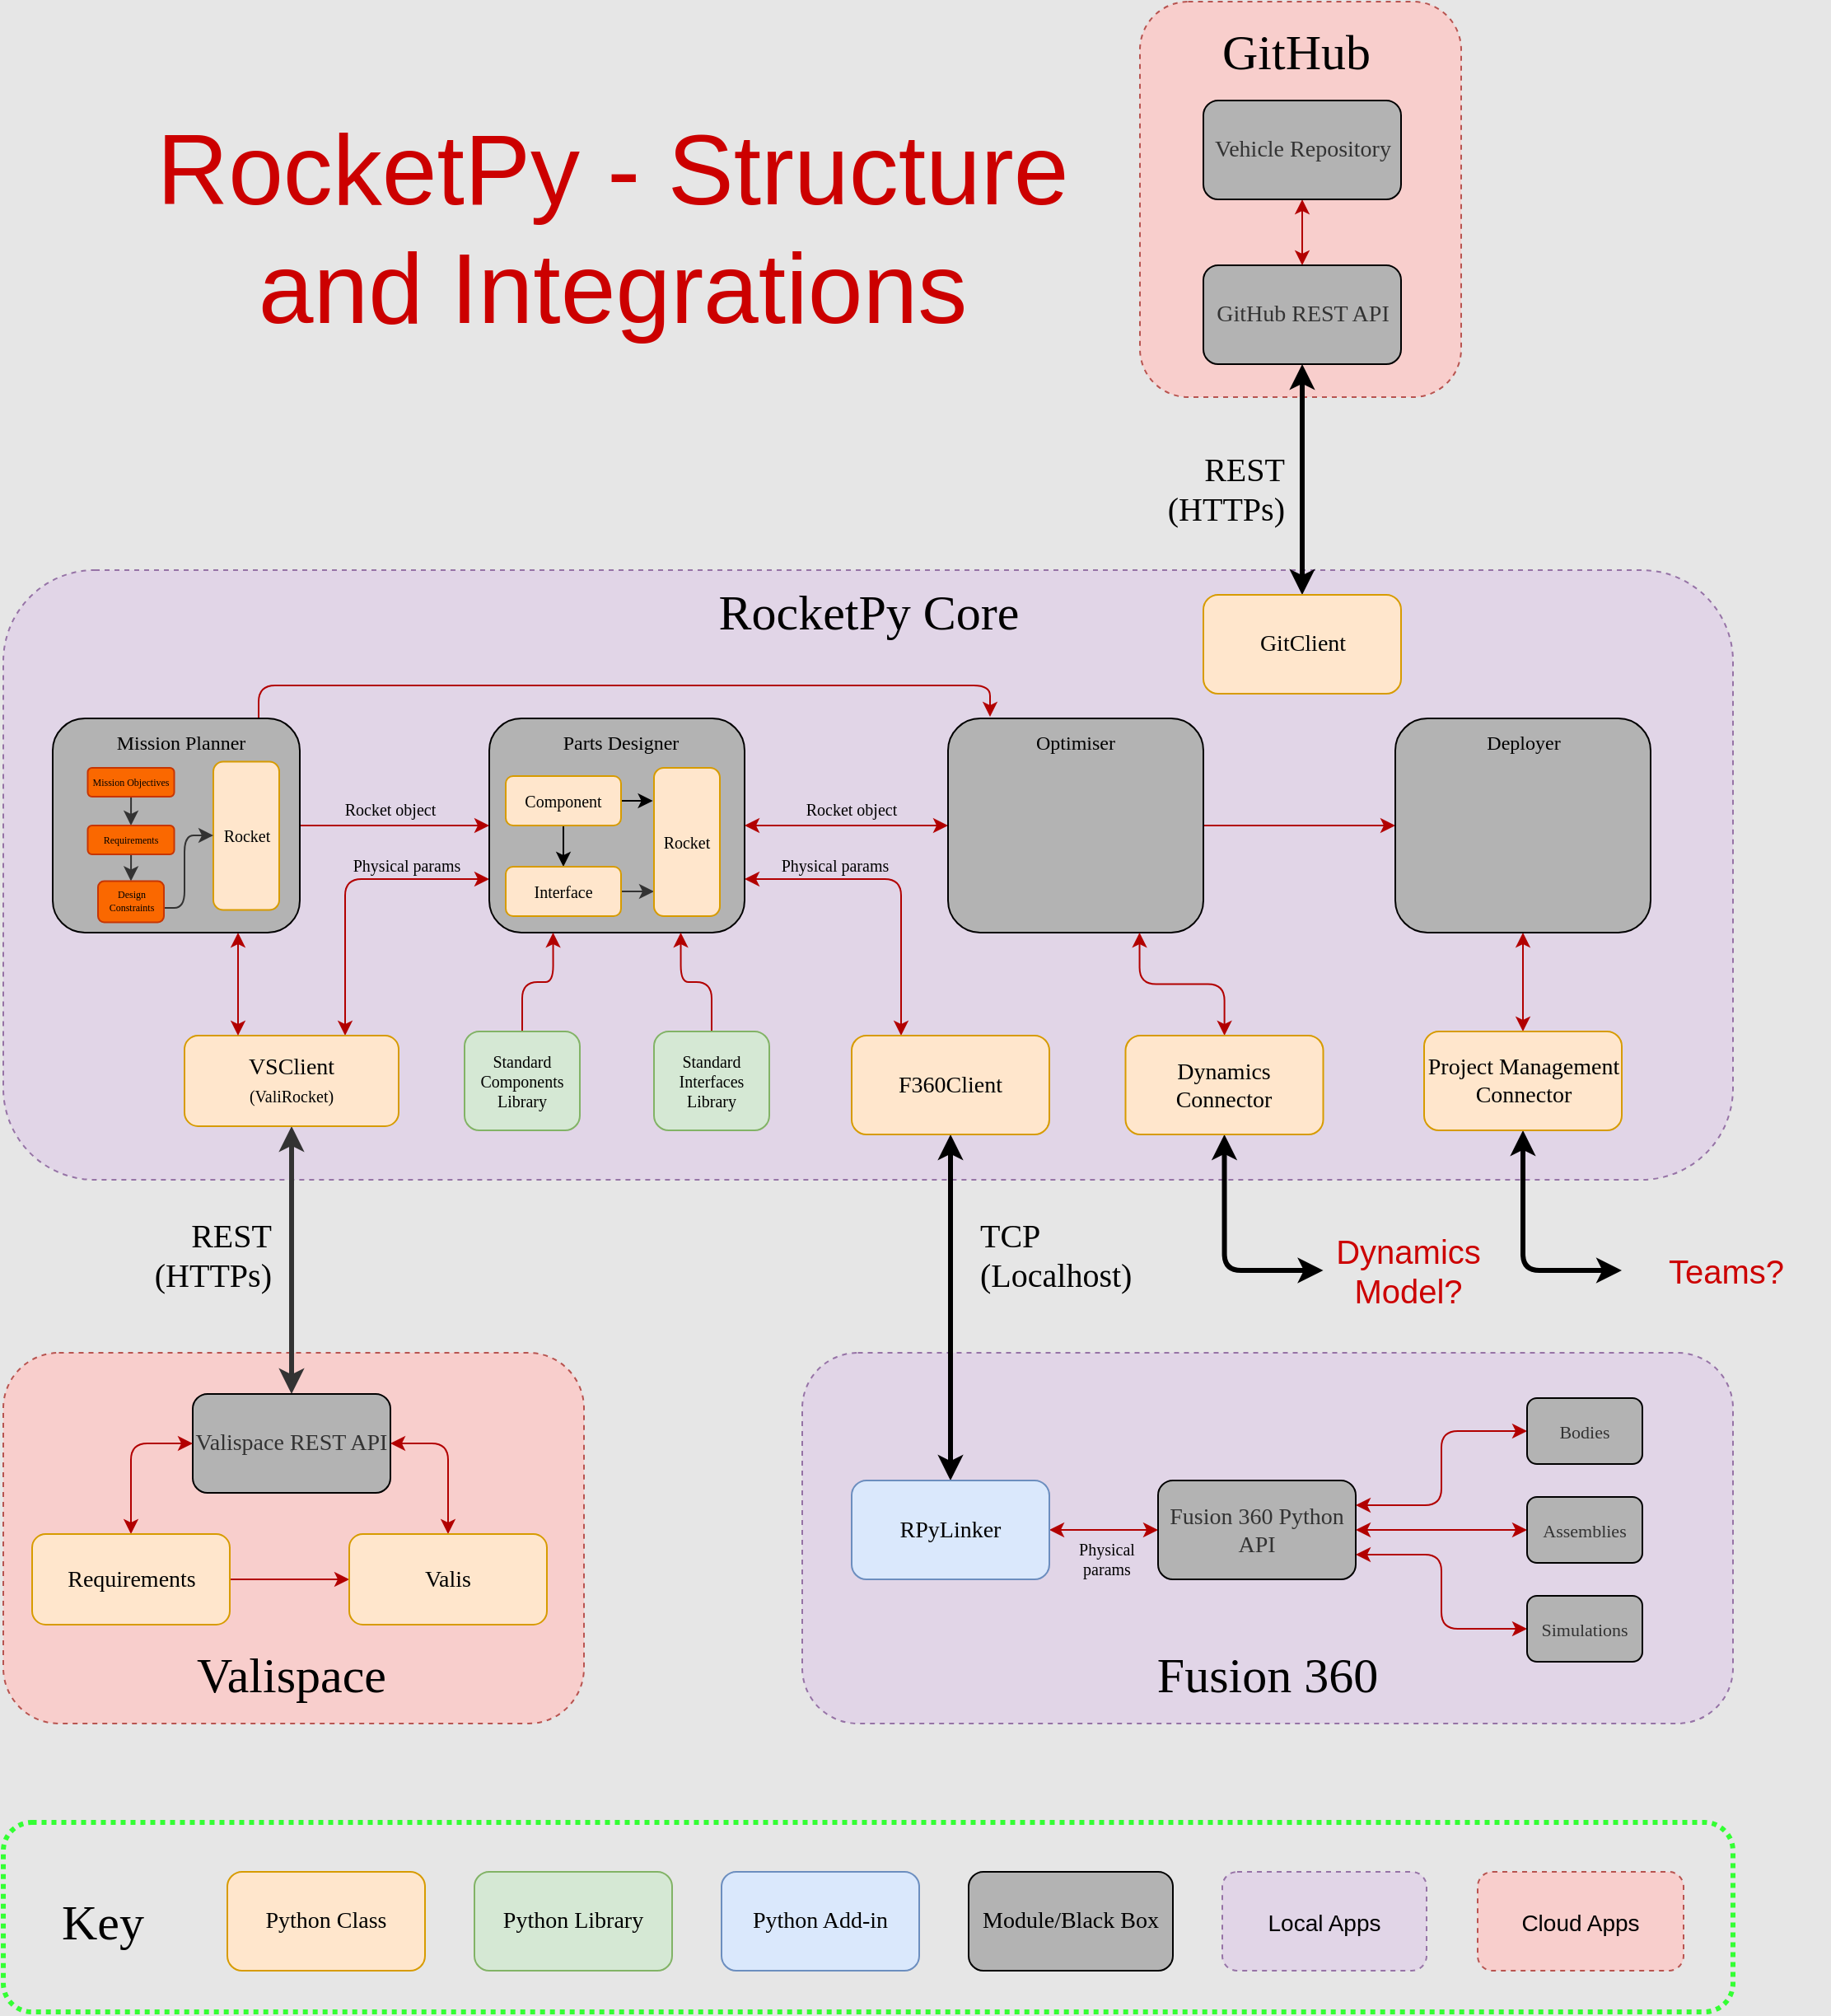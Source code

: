 <mxfile>
    <diagram id="CBhhSlvV4TSZD_NFqNw8" name="Page-1">
        <mxGraphModel dx="1204" dy="574" grid="1" gridSize="5" guides="1" tooltips="1" connect="1" arrows="1" fold="1" page="1" pageScale="1" pageWidth="4681" pageHeight="3300" background="#E6E6E6" math="0" shadow="0">
            <root>
                <mxCell id="0"/>
                <mxCell id="1" parent="0"/>
                <mxCell id="SwX5QnUCMjqNOXKMfuhw-78" value="" style="rounded=1;whiteSpace=wrap;html=1;shadow=0;dashed=1;fontFamily=Verdana;fontSize=10;fillColor=none;strokeWidth=3;dashPattern=1 1;strokeColor=#33FF33;" parent="1" vertex="1">
                    <mxGeometry x="1535" y="1775" width="1050" height="115" as="geometry"/>
                </mxCell>
                <mxCell id="SwX5QnUCMjqNOXKMfuhw-1" value="" style="rounded=1;whiteSpace=wrap;html=1;fillColor=#e1d5e7;shadow=0;strokeColor=#9673a6;dashed=1;" parent="1" vertex="1">
                    <mxGeometry x="1535" y="1015" width="1050" height="370" as="geometry"/>
                </mxCell>
                <mxCell id="SwX5QnUCMjqNOXKMfuhw-2" value="" style="rounded=1;whiteSpace=wrap;html=1;fillColor=#e1d5e7;strokeColor=#9673a6;dashed=1;" parent="1" vertex="1">
                    <mxGeometry x="2020" y="1490" width="565" height="225" as="geometry"/>
                </mxCell>
                <mxCell id="SwX5QnUCMjqNOXKMfuhw-3" value="Fusion 360" style="text;html=1;strokeColor=none;fillColor=none;align=center;verticalAlign=middle;whiteSpace=wrap;rounded=0;fontSize=30;fontFamily=Verdana;" parent="1" vertex="1">
                    <mxGeometry x="2216.25" y="1675" width="172.5" height="20" as="geometry"/>
                </mxCell>
                <mxCell id="SwX5QnUCMjqNOXKMfuhw-4" value="RocketPy Core" style="text;html=1;strokeColor=none;fillColor=none;align=center;verticalAlign=middle;whiteSpace=wrap;rounded=0;fontSize=30;fontFamily=Verdana;" parent="1" vertex="1">
                    <mxGeometry x="1932.5" y="1030" width="255" height="20" as="geometry"/>
                </mxCell>
                <mxCell id="SwX5QnUCMjqNOXKMfuhw-9" style="edgeStyle=orthogonalEdgeStyle;rounded=1;orthogonalLoop=1;jettySize=auto;html=1;fontFamily=Verdana;fontSize=14;startArrow=classic;startFill=1;strokeWidth=3;exitX=0.5;exitY=1;exitDx=0;exitDy=0;entryX=0.5;entryY=0;entryDx=0;entryDy=0;" parent="1" source="SwX5QnUCMjqNOXKMfuhw-7" target="SwX5QnUCMjqNOXKMfuhw-8" edge="1">
                    <mxGeometry relative="1" as="geometry">
                        <Array as="points">
                            <mxPoint x="2110" y="1540"/>
                            <mxPoint x="2110" y="1540"/>
                        </Array>
                    </mxGeometry>
                </mxCell>
                <mxCell id="SwX5QnUCMjqNOXKMfuhw-99" style="edgeStyle=orthogonalEdgeStyle;rounded=1;orthogonalLoop=1;jettySize=auto;html=1;exitX=0.25;exitY=0;exitDx=0;exitDy=0;entryX=1;entryY=0.75;entryDx=0;entryDy=0;fontFamily=Verdana;fontSize=4;startArrow=classic;startFill=1;endArrow=classic;endFill=1;strokeColor=#B20000;strokeWidth=1;fillColor=#e51400;" parent="1" source="SwX5QnUCMjqNOXKMfuhw-7" target="SwX5QnUCMjqNOXKMfuhw-10" edge="1">
                    <mxGeometry relative="1" as="geometry"/>
                </mxCell>
                <mxCell id="SwX5QnUCMjqNOXKMfuhw-7" value="F360Client" style="rounded=1;whiteSpace=wrap;html=1;fontFamily=Verdana;fontSize=14;fillColor=#ffe6cc;strokeColor=#d79b00;" parent="1" vertex="1">
                    <mxGeometry x="2050" y="1297.5" width="120" height="60" as="geometry"/>
                </mxCell>
                <mxCell id="SwX5QnUCMjqNOXKMfuhw-59" style="edgeStyle=orthogonalEdgeStyle;rounded=1;orthogonalLoop=1;jettySize=auto;html=1;entryX=0;entryY=0.5;entryDx=0;entryDy=0;fontFamily=Verdana;fontSize=30;startArrow=classic;startFill=1;endArrow=classic;endFill=1;strokeColor=#B20000;strokeWidth=1;fillColor=#e51400;" parent="1" source="SwX5QnUCMjqNOXKMfuhw-8" target="SwX5QnUCMjqNOXKMfuhw-58" edge="1">
                    <mxGeometry relative="1" as="geometry"/>
                </mxCell>
                <mxCell id="SwX5QnUCMjqNOXKMfuhw-8" value="RPyLinker" style="rounded=1;whiteSpace=wrap;html=1;fontFamily=Verdana;fontSize=14;fillColor=#dae8fc;strokeColor=#6c8ebf;" parent="1" vertex="1">
                    <mxGeometry x="2050" y="1567.5" width="120" height="60" as="geometry"/>
                </mxCell>
                <mxCell id="SwX5QnUCMjqNOXKMfuhw-97" style="edgeStyle=orthogonalEdgeStyle;rounded=1;orthogonalLoop=1;jettySize=auto;html=1;exitX=0;exitY=0.75;exitDx=0;exitDy=0;entryX=0.75;entryY=0;entryDx=0;entryDy=0;fontFamily=Verdana;fontSize=4;startArrow=classic;startFill=1;endArrow=classic;endFill=1;strokeColor=#B20000;strokeWidth=1;fillColor=#e51400;" parent="1" source="SwX5QnUCMjqNOXKMfuhw-10" target="SwX5QnUCMjqNOXKMfuhw-29" edge="1">
                    <mxGeometry relative="1" as="geometry"/>
                </mxCell>
                <mxCell id="SwX5QnUCMjqNOXKMfuhw-10" value="" style="rounded=1;whiteSpace=wrap;html=1;fontFamily=Verdana;fontSize=14;fillColor=#B3B3B3;" parent="1" vertex="1">
                    <mxGeometry x="1830" y="1105" width="155" height="130" as="geometry"/>
                </mxCell>
                <mxCell id="SwX5QnUCMjqNOXKMfuhw-74" style="edgeStyle=orthogonalEdgeStyle;rounded=1;orthogonalLoop=1;jettySize=auto;html=1;entryX=0.25;entryY=1;entryDx=0;entryDy=0;fontFamily=Verdana;fontSize=10;startArrow=none;startFill=0;endArrow=classic;endFill=1;strokeColor=#B20000;strokeWidth=1;fillColor=#e51400;" parent="1" source="SwX5QnUCMjqNOXKMfuhw-12" target="SwX5QnUCMjqNOXKMfuhw-10" edge="1">
                    <mxGeometry relative="1" as="geometry"/>
                </mxCell>
                <mxCell id="SwX5QnUCMjqNOXKMfuhw-12" value="Standard Components Library" style="rounded=1;whiteSpace=wrap;html=1;fontFamily=Verdana;fontSize=10;fillColor=#d5e8d4;strokeColor=#82b366;" parent="1" vertex="1">
                    <mxGeometry x="1815" y="1295" width="70" height="60" as="geometry"/>
                </mxCell>
                <mxCell id="SwX5QnUCMjqNOXKMfuhw-22" style="edgeStyle=orthogonalEdgeStyle;rounded=0;orthogonalLoop=1;jettySize=auto;html=1;entryX=0.5;entryY=0;entryDx=0;entryDy=0;fontFamily=Verdana;fontSize=10;startArrow=none;startFill=0;endArrow=classic;endFill=1;strokeWidth=1;" parent="1" source="SwX5QnUCMjqNOXKMfuhw-14" target="SwX5QnUCMjqNOXKMfuhw-15" edge="1">
                    <mxGeometry relative="1" as="geometry"/>
                </mxCell>
                <mxCell id="SwX5QnUCMjqNOXKMfuhw-24" style="edgeStyle=orthogonalEdgeStyle;rounded=0;orthogonalLoop=1;jettySize=auto;html=1;entryX=-0.017;entryY=0.227;entryDx=0;entryDy=0;fontFamily=Verdana;fontSize=10;startArrow=none;startFill=0;endArrow=classic;endFill=1;strokeWidth=1;entryPerimeter=0;exitX=1;exitY=0.5;exitDx=0;exitDy=0;" parent="1" source="SwX5QnUCMjqNOXKMfuhw-14" target="SwX5QnUCMjqNOXKMfuhw-16" edge="1">
                    <mxGeometry relative="1" as="geometry">
                        <Array as="points"/>
                    </mxGeometry>
                </mxCell>
                <mxCell id="SwX5QnUCMjqNOXKMfuhw-14" value="Component" style="rounded=1;whiteSpace=wrap;html=1;fontFamily=Verdana;fontSize=10;fillColor=#ffe6cc;strokeColor=#d79b00;" parent="1" vertex="1">
                    <mxGeometry x="1840" y="1140" width="70" height="30" as="geometry"/>
                </mxCell>
                <mxCell id="SwX5QnUCMjqNOXKMfuhw-70" style="edgeStyle=orthogonalEdgeStyle;rounded=1;orthogonalLoop=1;jettySize=auto;html=1;entryX=0.019;entryY=0.836;entryDx=0;entryDy=0;entryPerimeter=0;fontFamily=Verdana;fontSize=11;startArrow=none;startFill=0;endArrow=classic;endFill=1;strokeColor=#333333;strokeWidth=1;" parent="1" source="SwX5QnUCMjqNOXKMfuhw-15" target="SwX5QnUCMjqNOXKMfuhw-16" edge="1">
                    <mxGeometry relative="1" as="geometry"/>
                </mxCell>
                <mxCell id="SwX5QnUCMjqNOXKMfuhw-15" value="Interface" style="rounded=1;whiteSpace=wrap;html=1;fontFamily=Verdana;fontSize=10;fillColor=#ffe6cc;strokeColor=#d79b00;" parent="1" vertex="1">
                    <mxGeometry x="1840" y="1195" width="70" height="30" as="geometry"/>
                </mxCell>
                <mxCell id="SwX5QnUCMjqNOXKMfuhw-16" value="Rocket" style="rounded=1;whiteSpace=wrap;html=1;fontFamily=Verdana;fontSize=10;fillColor=#ffe6cc;strokeColor=#d79b00;" parent="1" vertex="1">
                    <mxGeometry x="1930" y="1135" width="40" height="90" as="geometry"/>
                </mxCell>
                <mxCell id="SwX5QnUCMjqNOXKMfuhw-75" style="edgeStyle=orthogonalEdgeStyle;rounded=1;orthogonalLoop=1;jettySize=auto;html=1;entryX=0.75;entryY=1;entryDx=0;entryDy=0;fontFamily=Verdana;fontSize=10;startArrow=none;startFill=0;endArrow=classic;endFill=1;strokeColor=#B20000;strokeWidth=1;fillColor=#e51400;" parent="1" source="SwX5QnUCMjqNOXKMfuhw-17" target="SwX5QnUCMjqNOXKMfuhw-10" edge="1">
                    <mxGeometry relative="1" as="geometry"/>
                </mxCell>
                <mxCell id="SwX5QnUCMjqNOXKMfuhw-17" value="Standard Interfaces&lt;br style=&quot;font-size: 10px;&quot;&gt;Library" style="rounded=1;whiteSpace=wrap;html=1;fontFamily=Verdana;fontSize=10;fillColor=#d5e8d4;strokeColor=#82b366;" parent="1" vertex="1">
                    <mxGeometry x="1930" y="1295" width="70" height="60" as="geometry"/>
                </mxCell>
                <mxCell id="SwX5QnUCMjqNOXKMfuhw-25" value="&lt;font style=&quot;font-size: 12px&quot;&gt;Parts Designer&lt;/font&gt;" style="text;html=1;strokeColor=none;fillColor=none;align=center;verticalAlign=middle;whiteSpace=wrap;rounded=0;fontSize=12;fontFamily=Verdana;" parent="1" vertex="1">
                    <mxGeometry x="1860" y="1110" width="100" height="20" as="geometry"/>
                </mxCell>
                <mxCell id="SwX5QnUCMjqNOXKMfuhw-26" value="TCP (Localhost)" style="text;html=1;strokeColor=none;fillColor=none;align=left;verticalAlign=middle;whiteSpace=wrap;rounded=0;fontSize=20;fontFamily=Verdana;" parent="1" vertex="1">
                    <mxGeometry x="2126" y="1420" width="40" height="20" as="geometry"/>
                </mxCell>
                <mxCell id="SwX5QnUCMjqNOXKMfuhw-28" value="" style="rounded=1;whiteSpace=wrap;html=1;fillColor=#f8cecc;shadow=0;strokeColor=#b85450;dashed=1;" parent="1" vertex="1">
                    <mxGeometry x="1535" y="1490" width="352.5" height="225" as="geometry"/>
                </mxCell>
                <mxCell id="SwX5QnUCMjqNOXKMfuhw-100" style="edgeStyle=orthogonalEdgeStyle;rounded=1;orthogonalLoop=1;jettySize=auto;html=1;entryX=0.5;entryY=0;entryDx=0;entryDy=0;fontFamily=Verdana;fontSize=4;startArrow=classic;startFill=1;endArrow=classic;endFill=1;strokeColor=#333333;strokeWidth=3;" parent="1" source="SwX5QnUCMjqNOXKMfuhw-29" target="SwX5QnUCMjqNOXKMfuhw-33" edge="1">
                    <mxGeometry relative="1" as="geometry"/>
                </mxCell>
                <mxCell id="SwX5QnUCMjqNOXKMfuhw-29" value="VSClient&lt;br&gt;&lt;font style=&quot;font-size: 10px&quot;&gt;(ValiRocket)&lt;/font&gt;" style="rounded=1;whiteSpace=wrap;html=1;fontFamily=Verdana;fontSize=14;fillColor=#ffe6cc;strokeColor=#d79b00;" parent="1" vertex="1">
                    <mxGeometry x="1645" y="1297.5" width="130" height="55" as="geometry"/>
                </mxCell>
                <mxCell id="SwX5QnUCMjqNOXKMfuhw-31" value="Valispace" style="text;html=1;strokeColor=none;fillColor=none;align=center;verticalAlign=middle;whiteSpace=wrap;rounded=0;fontSize=30;fontFamily=Verdana;" parent="1" vertex="1">
                    <mxGeometry x="1625" y="1675" width="170" height="20" as="geometry"/>
                </mxCell>
                <mxCell id="SwX5QnUCMjqNOXKMfuhw-33" value="Valispace REST API" style="rounded=1;whiteSpace=wrap;html=1;fontFamily=Verdana;fontSize=14;fontColor=#333333;fillColor=#B3B3B3;" parent="1" vertex="1">
                    <mxGeometry x="1650" y="1515" width="120" height="60" as="geometry"/>
                </mxCell>
                <mxCell id="SwX5QnUCMjqNOXKMfuhw-35" value="RocketPy - Structure and Integrations" style="text;html=1;align=center;verticalAlign=middle;whiteSpace=wrap;rounded=0;fontSize=60;fontFamily=Helvetica;fontStyle=0;fontColor=#CC0000;" parent="1" vertex="1">
                    <mxGeometry x="1625" y="720" width="560" height="175" as="geometry"/>
                </mxCell>
                <mxCell id="SwX5QnUCMjqNOXKMfuhw-38" value="REST (HTTPs)" style="text;html=1;strokeColor=none;fillColor=none;align=right;verticalAlign=middle;whiteSpace=wrap;rounded=0;fontSize=20;fontFamily=Verdana;" parent="1" vertex="1">
                    <mxGeometry x="1660" y="1420" width="40" height="20" as="geometry"/>
                </mxCell>
                <mxCell id="SwX5QnUCMjqNOXKMfuhw-46" style="edgeStyle=orthogonalEdgeStyle;rounded=1;orthogonalLoop=1;jettySize=auto;html=1;fontFamily=Verdana;fontSize=34;startArrow=none;startFill=0;endArrow=classic;endFill=1;strokeWidth=1;fillColor=#e51400;strokeColor=#B20000;" parent="1" source="SwX5QnUCMjqNOXKMfuhw-42" target="SwX5QnUCMjqNOXKMfuhw-43" edge="1">
                    <mxGeometry relative="1" as="geometry"/>
                </mxCell>
                <mxCell id="SwX5QnUCMjqNOXKMfuhw-101" style="edgeStyle=orthogonalEdgeStyle;rounded=1;orthogonalLoop=1;jettySize=auto;html=1;entryX=0;entryY=0.5;entryDx=0;entryDy=0;fontFamily=Verdana;fontSize=4;startArrow=classic;startFill=1;endArrow=classic;endFill=1;strokeColor=#B20000;strokeWidth=1;fillColor=#e51400;" parent="1" source="SwX5QnUCMjqNOXKMfuhw-42" target="SwX5QnUCMjqNOXKMfuhw-33" edge="1">
                    <mxGeometry relative="1" as="geometry"/>
                </mxCell>
                <mxCell id="SwX5QnUCMjqNOXKMfuhw-42" value="Requirements" style="rounded=1;whiteSpace=wrap;html=1;fontFamily=Verdana;fontSize=14;fillColor=#ffe6cc;strokeColor=#d79b00;" parent="1" vertex="1">
                    <mxGeometry x="1552.5" y="1600" width="120" height="55" as="geometry"/>
                </mxCell>
                <mxCell id="SwX5QnUCMjqNOXKMfuhw-102" style="edgeStyle=orthogonalEdgeStyle;rounded=1;orthogonalLoop=1;jettySize=auto;html=1;entryX=1;entryY=0.5;entryDx=0;entryDy=0;fontFamily=Verdana;fontSize=4;startArrow=classic;startFill=1;endArrow=classic;endFill=1;strokeColor=#B20000;strokeWidth=1;fillColor=#e51400;" parent="1" source="SwX5QnUCMjqNOXKMfuhw-43" target="SwX5QnUCMjqNOXKMfuhw-33" edge="1">
                    <mxGeometry relative="1" as="geometry"/>
                </mxCell>
                <mxCell id="SwX5QnUCMjqNOXKMfuhw-43" value="Valis" style="rounded=1;whiteSpace=wrap;html=1;fontFamily=Verdana;fontSize=14;fillColor=#ffe6cc;strokeColor=#d79b00;" parent="1" vertex="1">
                    <mxGeometry x="1745" y="1600" width="120" height="55" as="geometry"/>
                </mxCell>
                <mxCell id="SwX5QnUCMjqNOXKMfuhw-49" value="Python Class" style="rounded=1;whiteSpace=wrap;html=1;fontFamily=Verdana;fontSize=14;fillColor=#ffe6cc;strokeColor=#d79b00;" parent="1" vertex="1">
                    <mxGeometry x="1671" y="1805" width="120" height="60" as="geometry"/>
                </mxCell>
                <mxCell id="SwX5QnUCMjqNOXKMfuhw-50" value="Python Library" style="rounded=1;whiteSpace=wrap;html=1;fontFamily=Verdana;fontSize=14;fillColor=#d5e8d4;strokeColor=#82b366;" parent="1" vertex="1">
                    <mxGeometry x="1821" y="1805" width="120" height="60" as="geometry"/>
                </mxCell>
                <mxCell id="SwX5QnUCMjqNOXKMfuhw-51" value="Python Add-in" style="rounded=1;whiteSpace=wrap;html=1;fontFamily=Verdana;fontSize=14;fillColor=#dae8fc;strokeColor=#6c8ebf;" parent="1" vertex="1">
                    <mxGeometry x="1971" y="1805" width="120" height="60" as="geometry"/>
                </mxCell>
                <mxCell id="SwX5QnUCMjqNOXKMfuhw-52" value="Module/Black Box" style="rounded=1;whiteSpace=wrap;html=1;fontFamily=Verdana;fontSize=14;fillColor=#B3B3B3;" parent="1" vertex="1">
                    <mxGeometry x="2121" y="1805" width="124" height="60" as="geometry"/>
                </mxCell>
                <mxCell id="SwX5QnUCMjqNOXKMfuhw-53" value="&lt;font style=&quot;font-size: 14px&quot;&gt;Local Apps&lt;/font&gt;" style="rounded=1;whiteSpace=wrap;html=1;fillColor=#e1d5e7;shadow=0;strokeColor=#9673a6;dashed=1;fontSize=15;" parent="1" vertex="1">
                    <mxGeometry x="2275" y="1805" width="124" height="60" as="geometry"/>
                </mxCell>
                <mxCell id="SwX5QnUCMjqNOXKMfuhw-56" value="Key" style="text;html=1;align=center;verticalAlign=middle;resizable=0;points=[];autosize=1;strokeColor=none;fontSize=30;fontFamily=Verdana;" parent="1" vertex="1">
                    <mxGeometry x="1560" y="1812.5" width="70" height="45" as="geometry"/>
                </mxCell>
                <mxCell id="SwX5QnUCMjqNOXKMfuhw-57" value="&lt;font style=&quot;font-size: 14px&quot;&gt;Cloud Apps&lt;/font&gt;" style="rounded=1;whiteSpace=wrap;html=1;fillColor=#f8cecc;shadow=0;strokeColor=#b85450;dashed=1;fontSize=15;" parent="1" vertex="1">
                    <mxGeometry x="2430" y="1805" width="125" height="60" as="geometry"/>
                </mxCell>
                <mxCell id="SwX5QnUCMjqNOXKMfuhw-58" value="Fusion 360 Python API" style="rounded=1;whiteSpace=wrap;html=1;fontFamily=Verdana;fontSize=14;fontColor=#333333;fillColor=#B3B3B3;" parent="1" vertex="1">
                    <mxGeometry x="2236" y="1567.5" width="120" height="60" as="geometry"/>
                </mxCell>
                <mxCell id="SwX5QnUCMjqNOXKMfuhw-64" style="edgeStyle=orthogonalEdgeStyle;rounded=1;orthogonalLoop=1;jettySize=auto;html=1;entryX=1;entryY=0.25;entryDx=0;entryDy=0;fontFamily=Verdana;fontSize=11;startArrow=classic;startFill=1;endArrow=classic;endFill=1;strokeColor=#B20000;strokeWidth=1;fillColor=#e51400;" parent="1" source="SwX5QnUCMjqNOXKMfuhw-60" target="SwX5QnUCMjqNOXKMfuhw-58" edge="1">
                    <mxGeometry relative="1" as="geometry"/>
                </mxCell>
                <mxCell id="SwX5QnUCMjqNOXKMfuhw-60" value="Bodies" style="rounded=1;whiteSpace=wrap;html=1;fontFamily=Verdana;fontSize=11;fontColor=#333333;fillColor=#B3B3B3;" parent="1" vertex="1">
                    <mxGeometry x="2460" y="1517.5" width="70" height="40" as="geometry"/>
                </mxCell>
                <mxCell id="SwX5QnUCMjqNOXKMfuhw-65" style="edgeStyle=orthogonalEdgeStyle;rounded=1;orthogonalLoop=1;jettySize=auto;html=1;entryX=1;entryY=0.5;entryDx=0;entryDy=0;fontFamily=Verdana;fontSize=11;startArrow=classic;startFill=1;endArrow=classic;endFill=1;strokeColor=#B20000;strokeWidth=1;fillColor=#e51400;" parent="1" source="SwX5QnUCMjqNOXKMfuhw-61" target="SwX5QnUCMjqNOXKMfuhw-58" edge="1">
                    <mxGeometry relative="1" as="geometry"/>
                </mxCell>
                <mxCell id="SwX5QnUCMjqNOXKMfuhw-61" value="Assemblies" style="rounded=1;whiteSpace=wrap;html=1;fontFamily=Verdana;fontSize=11;fontColor=#333333;fillColor=#B3B3B3;" parent="1" vertex="1">
                    <mxGeometry x="2460" y="1577.5" width="70" height="40" as="geometry"/>
                </mxCell>
                <mxCell id="SwX5QnUCMjqNOXKMfuhw-66" style="edgeStyle=orthogonalEdgeStyle;rounded=1;orthogonalLoop=1;jettySize=auto;html=1;entryX=1;entryY=0.75;entryDx=0;entryDy=0;fontFamily=Verdana;fontSize=11;startArrow=classic;startFill=1;endArrow=classic;endFill=1;strokeColor=#B20000;strokeWidth=1;fillColor=#e51400;" parent="1" source="SwX5QnUCMjqNOXKMfuhw-62" target="SwX5QnUCMjqNOXKMfuhw-58" edge="1">
                    <mxGeometry relative="1" as="geometry"/>
                </mxCell>
                <mxCell id="SwX5QnUCMjqNOXKMfuhw-62" value="Simulations" style="rounded=1;whiteSpace=wrap;html=1;fontFamily=Verdana;fontSize=11;fontColor=#333333;fillColor=#B3B3B3;" parent="1" vertex="1">
                    <mxGeometry x="2460" y="1637.5" width="70" height="40" as="geometry"/>
                </mxCell>
                <mxCell id="SwX5QnUCMjqNOXKMfuhw-69" style="edgeStyle=orthogonalEdgeStyle;rounded=1;orthogonalLoop=1;jettySize=auto;html=1;entryX=0;entryY=0.5;entryDx=0;entryDy=0;fontFamily=Verdana;fontSize=11;startArrow=none;startFill=0;endArrow=classic;endFill=1;strokeColor=#B20000;strokeWidth=1;fillColor=#e51400;" parent="1" source="SwX5QnUCMjqNOXKMfuhw-67" target="SwX5QnUCMjqNOXKMfuhw-10" edge="1">
                    <mxGeometry relative="1" as="geometry"/>
                </mxCell>
                <mxCell id="SwX5QnUCMjqNOXKMfuhw-96" style="edgeStyle=orthogonalEdgeStyle;rounded=1;orthogonalLoop=1;jettySize=auto;html=1;exitX=0.75;exitY=1;exitDx=0;exitDy=0;entryX=0.25;entryY=0;entryDx=0;entryDy=0;fontFamily=Verdana;fontSize=4;startArrow=classic;startFill=1;endArrow=classic;endFill=1;strokeColor=#B20000;strokeWidth=1;fillColor=#e51400;" parent="1" source="SwX5QnUCMjqNOXKMfuhw-67" target="SwX5QnUCMjqNOXKMfuhw-29" edge="1">
                    <mxGeometry relative="1" as="geometry"/>
                </mxCell>
                <mxCell id="SwX5QnUCMjqNOXKMfuhw-110" style="edgeStyle=orthogonalEdgeStyle;rounded=1;orthogonalLoop=1;jettySize=auto;html=1;fontFamily=Verdana;fontSize=4;startArrow=none;startFill=0;endArrow=classic;endFill=1;strokeColor=#B20000;strokeWidth=1;fillColor=#e51400;" parent="1" source="SwX5QnUCMjqNOXKMfuhw-67" edge="1">
                    <mxGeometry relative="1" as="geometry">
                        <mxPoint x="2134" y="1104" as="targetPoint"/>
                        <Array as="points">
                            <mxPoint x="1690" y="1085"/>
                            <mxPoint x="2134" y="1085"/>
                        </Array>
                    </mxGeometry>
                </mxCell>
                <mxCell id="SwX5QnUCMjqNOXKMfuhw-67" value="" style="rounded=1;whiteSpace=wrap;html=1;fontFamily=Verdana;fontSize=14;fillColor=#B3B3B3;" parent="1" vertex="1">
                    <mxGeometry x="1565" y="1105" width="150" height="130" as="geometry"/>
                </mxCell>
                <mxCell id="SwX5QnUCMjqNOXKMfuhw-68" value="Mission Planner" style="text;html=1;strokeColor=none;fillColor=none;align=center;verticalAlign=middle;whiteSpace=wrap;rounded=0;fontSize=12;fontFamily=Verdana;" parent="1" vertex="1">
                    <mxGeometry x="1582.5" y="1110" width="120" height="20" as="geometry"/>
                </mxCell>
                <mxCell id="SwX5QnUCMjqNOXKMfuhw-72" value="Rocket object" style="text;html=1;strokeColor=none;fillColor=none;align=center;verticalAlign=middle;whiteSpace=wrap;rounded=0;fontSize=10;fontFamily=Verdana;" parent="1" vertex="1">
                    <mxGeometry x="1720" y="1150" width="100" height="20" as="geometry"/>
                </mxCell>
                <mxCell id="SwX5QnUCMjqNOXKMfuhw-73" value="Rocket" style="rounded=1;whiteSpace=wrap;html=1;fontFamily=Verdana;fontSize=10;fillColor=#ffe6cc;strokeColor=#d79b00;" parent="1" vertex="1">
                    <mxGeometry x="1662.5" y="1131.25" width="40" height="90" as="geometry"/>
                </mxCell>
                <mxCell id="SwX5QnUCMjqNOXKMfuhw-87" style="edgeStyle=orthogonalEdgeStyle;rounded=1;orthogonalLoop=1;jettySize=auto;html=1;entryX=0.5;entryY=0;entryDx=0;entryDy=0;fontFamily=Verdana;fontSize=4;startArrow=none;startFill=0;endArrow=classic;endFill=1;strokeColor=#333333;strokeWidth=1;" parent="1" source="SwX5QnUCMjqNOXKMfuhw-81" target="SwX5QnUCMjqNOXKMfuhw-82" edge="1">
                    <mxGeometry relative="1" as="geometry">
                        <Array as="points">
                            <mxPoint x="1613" y="1159"/>
                            <mxPoint x="1613" y="1159"/>
                        </Array>
                    </mxGeometry>
                </mxCell>
                <mxCell id="SwX5QnUCMjqNOXKMfuhw-81" value="Mission Objectives" style="rounded=1;whiteSpace=wrap;html=1;fontFamily=Verdana;fontSize=6;fillColor=#fa6800;strokeColor=#C73500;fontColor=#000000;" parent="1" vertex="1">
                    <mxGeometry x="1586.25" y="1135" width="52.5" height="17.5" as="geometry"/>
                </mxCell>
                <mxCell id="SwX5QnUCMjqNOXKMfuhw-88" style="edgeStyle=orthogonalEdgeStyle;rounded=1;orthogonalLoop=1;jettySize=auto;html=1;entryX=0.5;entryY=0;entryDx=0;entryDy=0;fontFamily=Verdana;fontSize=4;startArrow=none;startFill=0;endArrow=classic;endFill=1;strokeColor=#333333;strokeWidth=1;" parent="1" source="SwX5QnUCMjqNOXKMfuhw-82" target="SwX5QnUCMjqNOXKMfuhw-85" edge="1">
                    <mxGeometry relative="1" as="geometry">
                        <Array as="points">
                            <mxPoint x="1613" y="1195"/>
                            <mxPoint x="1613" y="1195"/>
                        </Array>
                    </mxGeometry>
                </mxCell>
                <mxCell id="SwX5QnUCMjqNOXKMfuhw-82" value="Requirements" style="rounded=1;whiteSpace=wrap;html=1;fontFamily=Verdana;fontSize=6;fillColor=#fa6800;strokeColor=#C73500;fontColor=#000000;" parent="1" vertex="1">
                    <mxGeometry x="1586.25" y="1170" width="52.5" height="17.5" as="geometry"/>
                </mxCell>
                <mxCell id="SwX5QnUCMjqNOXKMfuhw-86" style="edgeStyle=orthogonalEdgeStyle;rounded=1;orthogonalLoop=1;jettySize=auto;html=1;entryX=0;entryY=0.5;entryDx=0;entryDy=0;fontFamily=Verdana;fontSize=6;startArrow=none;startFill=0;endArrow=classic;endFill=1;strokeColor=#333333;strokeWidth=1;" parent="1" source="SwX5QnUCMjqNOXKMfuhw-85" target="SwX5QnUCMjqNOXKMfuhw-73" edge="1">
                    <mxGeometry relative="1" as="geometry">
                        <Array as="points">
                            <mxPoint x="1645" y="1220"/>
                            <mxPoint x="1645" y="1176"/>
                            <mxPoint x="1663" y="1176"/>
                        </Array>
                    </mxGeometry>
                </mxCell>
                <mxCell id="SwX5QnUCMjqNOXKMfuhw-85" value="Design Constraints" style="rounded=1;whiteSpace=wrap;html=1;fontFamily=Verdana;fontSize=6;fillColor=#fa6800;strokeColor=#C73500;fontColor=#000000;" parent="1" vertex="1">
                    <mxGeometry x="1592.5" y="1203.75" width="40" height="25" as="geometry"/>
                </mxCell>
                <mxCell id="SwX5QnUCMjqNOXKMfuhw-89" value="Physical params" style="text;html=1;strokeColor=none;fillColor=none;align=center;verticalAlign=middle;whiteSpace=wrap;rounded=0;fontSize=10;fontFamily=Verdana;" parent="1" vertex="1">
                    <mxGeometry x="1990" y="1183.75" width="100" height="20" as="geometry"/>
                </mxCell>
                <mxCell id="SwX5QnUCMjqNOXKMfuhw-90" value="Physical&lt;br&gt;params" style="text;html=1;strokeColor=none;fillColor=none;align=center;verticalAlign=middle;whiteSpace=wrap;rounded=0;fontSize=10;fontFamily=Verdana;" parent="1" vertex="1">
                    <mxGeometry x="2155" y="1605" width="100" height="20" as="geometry"/>
                </mxCell>
                <mxCell id="SwX5QnUCMjqNOXKMfuhw-98" value="Physical params" style="text;html=1;strokeColor=none;fillColor=none;align=center;verticalAlign=middle;whiteSpace=wrap;rounded=0;fontSize=10;fontFamily=Verdana;" parent="1" vertex="1">
                    <mxGeometry x="1730" y="1183.75" width="100" height="20" as="geometry"/>
                </mxCell>
                <mxCell id="SwX5QnUCMjqNOXKMfuhw-104" style="edgeStyle=orthogonalEdgeStyle;rounded=1;orthogonalLoop=1;jettySize=auto;html=1;entryX=1;entryY=0.5;entryDx=0;entryDy=0;fontFamily=Verdana;fontSize=4;startArrow=classic;startFill=1;endArrow=classic;endFill=1;strokeColor=#B20000;strokeWidth=1;fillColor=#e51400;" parent="1" source="SwX5QnUCMjqNOXKMfuhw-103" target="SwX5QnUCMjqNOXKMfuhw-10" edge="1">
                    <mxGeometry relative="1" as="geometry"/>
                </mxCell>
                <mxCell id="SwX5QnUCMjqNOXKMfuhw-109" style="edgeStyle=orthogonalEdgeStyle;rounded=1;orthogonalLoop=1;jettySize=auto;html=1;entryX=0;entryY=0.5;entryDx=0;entryDy=0;fontFamily=Verdana;fontSize=4;startArrow=none;startFill=0;endArrow=classic;endFill=1;strokeColor=#B20000;strokeWidth=1;fillColor=#e51400;" parent="1" source="SwX5QnUCMjqNOXKMfuhw-103" target="SwX5QnUCMjqNOXKMfuhw-107" edge="1">
                    <mxGeometry relative="1" as="geometry"/>
                </mxCell>
                <mxCell id="SwX5QnUCMjqNOXKMfuhw-103" value="" style="rounded=1;whiteSpace=wrap;html=1;fontFamily=Verdana;fontSize=14;fillColor=#B3B3B3;" parent="1" vertex="1">
                    <mxGeometry x="2108.5" y="1105" width="155" height="130" as="geometry"/>
                </mxCell>
                <mxCell id="SwX5QnUCMjqNOXKMfuhw-105" value="&lt;font style=&quot;font-size: 12px&quot;&gt;Optimiser&lt;/font&gt;" style="text;html=1;strokeColor=none;fillColor=none;align=center;verticalAlign=middle;whiteSpace=wrap;rounded=0;fontSize=12;fontFamily=Verdana;" parent="1" vertex="1">
                    <mxGeometry x="2136" y="1110" width="100" height="20" as="geometry"/>
                </mxCell>
                <mxCell id="SwX5QnUCMjqNOXKMfuhw-129" style="edgeStyle=orthogonalEdgeStyle;rounded=1;orthogonalLoop=1;jettySize=auto;html=1;fontFamily=Helvetica;fontSize=60;fontColor=#CC0000;startArrow=classic;startFill=1;endArrow=classic;endFill=1;strokeColor=#B20000;strokeWidth=1;fillColor=#e51400;" parent="1" source="SwX5QnUCMjqNOXKMfuhw-107" target="SwX5QnUCMjqNOXKMfuhw-128" edge="1">
                    <mxGeometry relative="1" as="geometry"/>
                </mxCell>
                <mxCell id="SwX5QnUCMjqNOXKMfuhw-107" value="" style="rounded=1;whiteSpace=wrap;html=1;fontFamily=Verdana;fontSize=14;fillColor=#B3B3B3;" parent="1" vertex="1">
                    <mxGeometry x="2380" y="1105" width="155" height="130" as="geometry"/>
                </mxCell>
                <mxCell id="SwX5QnUCMjqNOXKMfuhw-108" value="&lt;font style=&quot;font-size: 12px&quot;&gt;Deployer&lt;/font&gt;" style="text;html=1;strokeColor=none;fillColor=none;align=center;verticalAlign=middle;whiteSpace=wrap;rounded=0;fontSize=12;fontFamily=Verdana;" parent="1" vertex="1">
                    <mxGeometry x="2407.5" y="1110" width="100" height="20" as="geometry"/>
                </mxCell>
                <mxCell id="SwX5QnUCMjqNOXKMfuhw-114" value="" style="rounded=1;whiteSpace=wrap;html=1;fillColor=#f8cecc;shadow=0;strokeColor=#b85450;dashed=1;" parent="1" vertex="1">
                    <mxGeometry x="2225" y="670" width="195" height="240" as="geometry"/>
                </mxCell>
                <mxCell id="SwX5QnUCMjqNOXKMfuhw-115" value="GitHub" style="text;html=1;strokeColor=none;fillColor=none;align=center;verticalAlign=middle;whiteSpace=wrap;rounded=0;fontSize=30;fontFamily=Verdana;" parent="1" vertex="1">
                    <mxGeometry x="2235" y="690" width="170" height="20" as="geometry"/>
                </mxCell>
                <mxCell id="SwX5QnUCMjqNOXKMfuhw-121" style="edgeStyle=orthogonalEdgeStyle;rounded=1;orthogonalLoop=1;jettySize=auto;html=1;fontFamily=Helvetica;fontSize=45;fontColor=#CC0000;startArrow=classic;startFill=1;endArrow=classic;endFill=1;strokeColor=#000000;strokeWidth=3;" parent="1" source="SwX5QnUCMjqNOXKMfuhw-116" target="SwX5QnUCMjqNOXKMfuhw-120" edge="1">
                    <mxGeometry relative="1" as="geometry"/>
                </mxCell>
                <mxCell id="SwX5QnUCMjqNOXKMfuhw-116" value="GitClient" style="rounded=1;whiteSpace=wrap;html=1;fontFamily=Verdana;fontSize=14;fillColor=#ffe6cc;strokeColor=#d79b00;" parent="1" vertex="1">
                    <mxGeometry x="2263.5" y="1030" width="120" height="60" as="geometry"/>
                </mxCell>
                <mxCell id="SwX5QnUCMjqNOXKMfuhw-118" value="REST (HTTPs)" style="text;html=1;strokeColor=none;fillColor=none;align=right;verticalAlign=middle;whiteSpace=wrap;rounded=0;fontSize=20;fontFamily=Verdana;" parent="1" vertex="1">
                    <mxGeometry x="2275" y="955" width="40" height="20" as="geometry"/>
                </mxCell>
                <mxCell id="SwX5QnUCMjqNOXKMfuhw-119" value="Rocket object" style="text;html=1;strokeColor=none;fillColor=none;align=center;verticalAlign=middle;whiteSpace=wrap;rounded=0;fontSize=10;fontFamily=Verdana;" parent="1" vertex="1">
                    <mxGeometry x="2000" y="1150" width="100" height="20" as="geometry"/>
                </mxCell>
                <mxCell id="SwX5QnUCMjqNOXKMfuhw-123" style="edgeStyle=orthogonalEdgeStyle;rounded=1;orthogonalLoop=1;jettySize=auto;html=1;entryX=0.5;entryY=1;entryDx=0;entryDy=0;fontFamily=Helvetica;fontSize=45;fontColor=#CC0000;startArrow=classic;startFill=1;endArrow=classic;endFill=1;strokeColor=#B20000;strokeWidth=1;fillColor=#e51400;" parent="1" source="SwX5QnUCMjqNOXKMfuhw-120" target="SwX5QnUCMjqNOXKMfuhw-122" edge="1">
                    <mxGeometry relative="1" as="geometry"/>
                </mxCell>
                <mxCell id="SwX5QnUCMjqNOXKMfuhw-120" value="GitHub REST API" style="rounded=1;whiteSpace=wrap;html=1;fontFamily=Verdana;fontSize=14;fontColor=#333333;fillColor=#B3B3B3;" parent="1" vertex="1">
                    <mxGeometry x="2263.5" y="830" width="120" height="60" as="geometry"/>
                </mxCell>
                <mxCell id="SwX5QnUCMjqNOXKMfuhw-122" value="Vehicle Repository" style="rounded=1;whiteSpace=wrap;html=1;fontFamily=Verdana;fontSize=14;fontColor=#333333;fillColor=#B3B3B3;" parent="1" vertex="1">
                    <mxGeometry x="2263.5" y="730" width="120" height="60" as="geometry"/>
                </mxCell>
                <mxCell id="SwX5QnUCMjqNOXKMfuhw-125" style="edgeStyle=orthogonalEdgeStyle;rounded=1;orthogonalLoop=1;jettySize=auto;html=1;entryX=0.75;entryY=1;entryDx=0;entryDy=0;fontFamily=Helvetica;fontSize=60;fontColor=#CC0000;startArrow=classic;startFill=1;endArrow=classic;endFill=1;strokeColor=#B20000;strokeWidth=1;fillColor=#e51400;" parent="1" source="SwX5QnUCMjqNOXKMfuhw-124" target="SwX5QnUCMjqNOXKMfuhw-103" edge="1">
                    <mxGeometry relative="1" as="geometry"/>
                </mxCell>
                <mxCell id="SwX5QnUCMjqNOXKMfuhw-126" style="edgeStyle=orthogonalEdgeStyle;rounded=1;orthogonalLoop=1;jettySize=auto;html=1;fontFamily=Helvetica;fontSize=60;fontColor=#CC0000;startArrow=classic;startFill=1;endArrow=classic;endFill=1;strokeColor=#000000;strokeWidth=3;entryX=0;entryY=0.5;entryDx=0;entryDy=0;exitX=0.5;exitY=1;exitDx=0;exitDy=0;" parent="1" source="SwX5QnUCMjqNOXKMfuhw-124" target="SwX5QnUCMjqNOXKMfuhw-127" edge="1">
                    <mxGeometry relative="1" as="geometry">
                        <mxPoint x="2325" y="1465" as="targetPoint"/>
                    </mxGeometry>
                </mxCell>
                <mxCell id="SwX5QnUCMjqNOXKMfuhw-124" value="Dynamics&lt;br&gt;Connector" style="rounded=1;whiteSpace=wrap;html=1;fontFamily=Verdana;fontSize=14;fillColor=#ffe6cc;strokeColor=#d79b00;" parent="1" vertex="1">
                    <mxGeometry x="2216.25" y="1297.5" width="120" height="60" as="geometry"/>
                </mxCell>
                <mxCell id="SwX5QnUCMjqNOXKMfuhw-127" value="Dynamics Model?" style="text;html=1;strokeColor=none;fillColor=none;align=center;verticalAlign=middle;whiteSpace=wrap;rounded=0;shadow=0;fontFamily=Helvetica;fontSize=20;fontColor=#CC0000;" parent="1" vertex="1">
                    <mxGeometry x="2336.25" y="1430" width="103.5" height="20" as="geometry"/>
                </mxCell>
                <mxCell id="SwX5QnUCMjqNOXKMfuhw-133" style="edgeStyle=orthogonalEdgeStyle;rounded=1;orthogonalLoop=1;jettySize=auto;html=1;entryX=0;entryY=0.5;entryDx=0;entryDy=0;fontFamily=Helvetica;fontSize=20;fontColor=#CC0000;startArrow=classic;startFill=1;endArrow=classic;endFill=1;strokeColor=#000000;strokeWidth=3;" parent="1" source="SwX5QnUCMjqNOXKMfuhw-128" target="SwX5QnUCMjqNOXKMfuhw-132" edge="1">
                    <mxGeometry relative="1" as="geometry"/>
                </mxCell>
                <mxCell id="SwX5QnUCMjqNOXKMfuhw-128" value="Project Management Connector" style="rounded=1;whiteSpace=wrap;html=1;fontFamily=Verdana;fontSize=14;fillColor=#ffe6cc;strokeColor=#d79b00;" parent="1" vertex="1">
                    <mxGeometry x="2397.5" y="1295" width="120" height="60" as="geometry"/>
                </mxCell>
                <mxCell id="SwX5QnUCMjqNOXKMfuhw-132" value="Teams?" style="text;html=1;strokeColor=none;fillColor=none;align=center;verticalAlign=middle;whiteSpace=wrap;rounded=0;shadow=0;fontFamily=Helvetica;fontSize=20;fontColor=#CC0000;" parent="1" vertex="1">
                    <mxGeometry x="2517.5" y="1430" width="126" height="20" as="geometry"/>
                </mxCell>
            </root>
        </mxGraphModel>
    </diagram>
</mxfile>